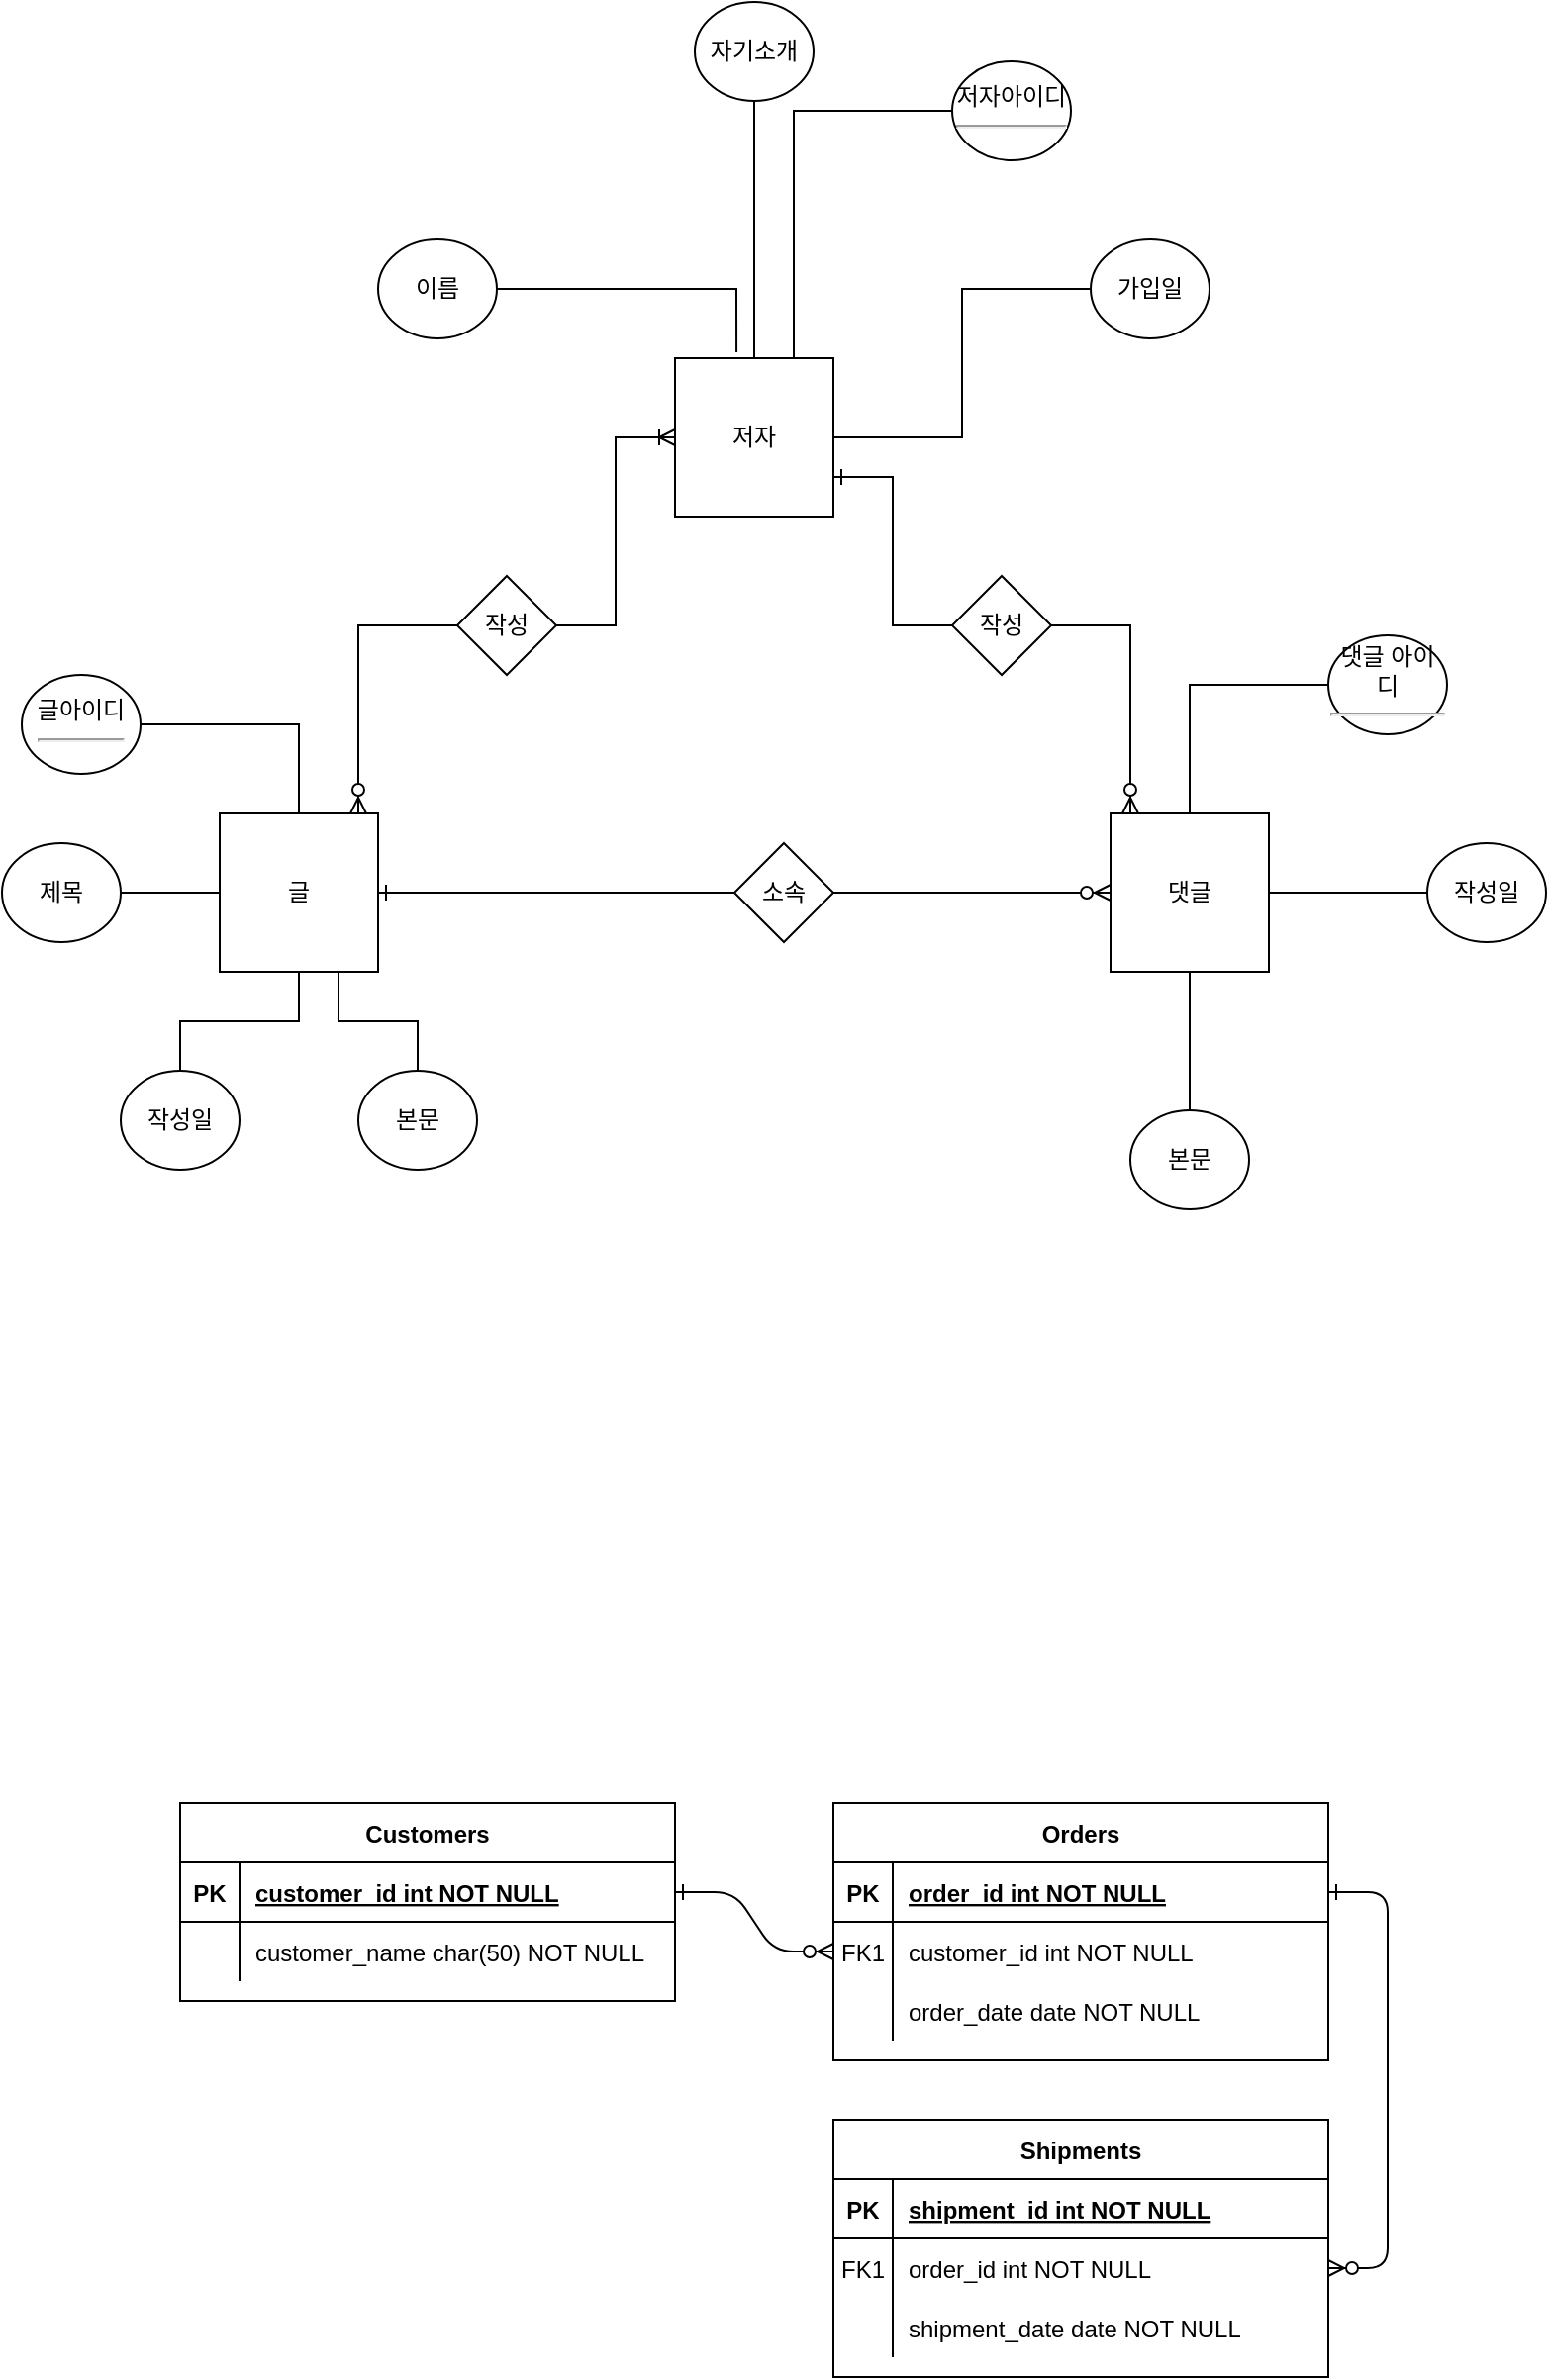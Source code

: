 <mxfile version="14.5.6" type="google"><diagram id="R2lEEEUBdFMjLlhIrx00" name="Page-1"><mxGraphModel dx="1426" dy="1926" grid="1" gridSize="10" guides="1" tooltips="1" connect="1" arrows="1" fold="1" page="1" pageScale="1" pageWidth="850" pageHeight="1100" math="0" shadow="0" extFonts="Permanent Marker^https://fonts.googleapis.com/css?family=Permanent+Marker"><root><mxCell id="0"/><mxCell id="1" parent="0"/><mxCell id="C-vyLk0tnHw3VtMMgP7b-1" value="" style="edgeStyle=entityRelationEdgeStyle;endArrow=ERzeroToMany;startArrow=ERone;endFill=1;startFill=0;" parent="1" source="C-vyLk0tnHw3VtMMgP7b-24" target="C-vyLk0tnHw3VtMMgP7b-6" edge="1"><mxGeometry width="100" height="100" relative="1" as="geometry"><mxPoint x="340" y="720" as="sourcePoint"/><mxPoint x="440" y="620" as="targetPoint"/></mxGeometry></mxCell><mxCell id="C-vyLk0tnHw3VtMMgP7b-12" value="" style="edgeStyle=entityRelationEdgeStyle;endArrow=ERzeroToMany;startArrow=ERone;endFill=1;startFill=0;" parent="1" source="C-vyLk0tnHw3VtMMgP7b-3" target="C-vyLk0tnHw3VtMMgP7b-17" edge="1"><mxGeometry width="100" height="100" relative="1" as="geometry"><mxPoint x="400" y="180" as="sourcePoint"/><mxPoint x="460" y="205" as="targetPoint"/></mxGeometry></mxCell><mxCell id="C-vyLk0tnHw3VtMMgP7b-2" value="Orders" style="shape=table;startSize=30;container=1;collapsible=1;childLayout=tableLayout;fixedRows=1;rowLines=0;fontStyle=1;align=center;resizeLast=1;" parent="1" vertex="1"><mxGeometry x="450" y="120" width="250" height="130" as="geometry"/></mxCell><mxCell id="C-vyLk0tnHw3VtMMgP7b-3" value="" style="shape=partialRectangle;collapsible=0;dropTarget=0;pointerEvents=0;fillColor=none;points=[[0,0.5],[1,0.5]];portConstraint=eastwest;top=0;left=0;right=0;bottom=1;" parent="C-vyLk0tnHw3VtMMgP7b-2" vertex="1"><mxGeometry y="30" width="250" height="30" as="geometry"/></mxCell><mxCell id="C-vyLk0tnHw3VtMMgP7b-4" value="PK" style="shape=partialRectangle;overflow=hidden;connectable=0;fillColor=none;top=0;left=0;bottom=0;right=0;fontStyle=1;" parent="C-vyLk0tnHw3VtMMgP7b-3" vertex="1"><mxGeometry width="30" height="30" as="geometry"/></mxCell><mxCell id="C-vyLk0tnHw3VtMMgP7b-5" value="order_id int NOT NULL " style="shape=partialRectangle;overflow=hidden;connectable=0;fillColor=none;top=0;left=0;bottom=0;right=0;align=left;spacingLeft=6;fontStyle=5;" parent="C-vyLk0tnHw3VtMMgP7b-3" vertex="1"><mxGeometry x="30" width="220" height="30" as="geometry"/></mxCell><mxCell id="C-vyLk0tnHw3VtMMgP7b-6" value="" style="shape=partialRectangle;collapsible=0;dropTarget=0;pointerEvents=0;fillColor=none;points=[[0,0.5],[1,0.5]];portConstraint=eastwest;top=0;left=0;right=0;bottom=0;" parent="C-vyLk0tnHw3VtMMgP7b-2" vertex="1"><mxGeometry y="60" width="250" height="30" as="geometry"/></mxCell><mxCell id="C-vyLk0tnHw3VtMMgP7b-7" value="FK1" style="shape=partialRectangle;overflow=hidden;connectable=0;fillColor=none;top=0;left=0;bottom=0;right=0;" parent="C-vyLk0tnHw3VtMMgP7b-6" vertex="1"><mxGeometry width="30" height="30" as="geometry"/></mxCell><mxCell id="C-vyLk0tnHw3VtMMgP7b-8" value="customer_id int NOT NULL" style="shape=partialRectangle;overflow=hidden;connectable=0;fillColor=none;top=0;left=0;bottom=0;right=0;align=left;spacingLeft=6;" parent="C-vyLk0tnHw3VtMMgP7b-6" vertex="1"><mxGeometry x="30" width="220" height="30" as="geometry"/></mxCell><mxCell id="C-vyLk0tnHw3VtMMgP7b-9" value="" style="shape=partialRectangle;collapsible=0;dropTarget=0;pointerEvents=0;fillColor=none;points=[[0,0.5],[1,0.5]];portConstraint=eastwest;top=0;left=0;right=0;bottom=0;" parent="C-vyLk0tnHw3VtMMgP7b-2" vertex="1"><mxGeometry y="90" width="250" height="30" as="geometry"/></mxCell><mxCell id="C-vyLk0tnHw3VtMMgP7b-10" value="" style="shape=partialRectangle;overflow=hidden;connectable=0;fillColor=none;top=0;left=0;bottom=0;right=0;" parent="C-vyLk0tnHw3VtMMgP7b-9" vertex="1"><mxGeometry width="30" height="30" as="geometry"/></mxCell><mxCell id="C-vyLk0tnHw3VtMMgP7b-11" value="order_date date NOT NULL" style="shape=partialRectangle;overflow=hidden;connectable=0;fillColor=none;top=0;left=0;bottom=0;right=0;align=left;spacingLeft=6;" parent="C-vyLk0tnHw3VtMMgP7b-9" vertex="1"><mxGeometry x="30" width="220" height="30" as="geometry"/></mxCell><mxCell id="C-vyLk0tnHw3VtMMgP7b-13" value="Shipments" style="shape=table;startSize=30;container=1;collapsible=1;childLayout=tableLayout;fixedRows=1;rowLines=0;fontStyle=1;align=center;resizeLast=1;" parent="1" vertex="1"><mxGeometry x="450" y="280" width="250" height="130" as="geometry"/></mxCell><mxCell id="C-vyLk0tnHw3VtMMgP7b-14" value="" style="shape=partialRectangle;collapsible=0;dropTarget=0;pointerEvents=0;fillColor=none;points=[[0,0.5],[1,0.5]];portConstraint=eastwest;top=0;left=0;right=0;bottom=1;" parent="C-vyLk0tnHw3VtMMgP7b-13" vertex="1"><mxGeometry y="30" width="250" height="30" as="geometry"/></mxCell><mxCell id="C-vyLk0tnHw3VtMMgP7b-15" value="PK" style="shape=partialRectangle;overflow=hidden;connectable=0;fillColor=none;top=0;left=0;bottom=0;right=0;fontStyle=1;" parent="C-vyLk0tnHw3VtMMgP7b-14" vertex="1"><mxGeometry width="30" height="30" as="geometry"/></mxCell><mxCell id="C-vyLk0tnHw3VtMMgP7b-16" value="shipment_id int NOT NULL " style="shape=partialRectangle;overflow=hidden;connectable=0;fillColor=none;top=0;left=0;bottom=0;right=0;align=left;spacingLeft=6;fontStyle=5;" parent="C-vyLk0tnHw3VtMMgP7b-14" vertex="1"><mxGeometry x="30" width="220" height="30" as="geometry"/></mxCell><mxCell id="C-vyLk0tnHw3VtMMgP7b-17" value="" style="shape=partialRectangle;collapsible=0;dropTarget=0;pointerEvents=0;fillColor=none;points=[[0,0.5],[1,0.5]];portConstraint=eastwest;top=0;left=0;right=0;bottom=0;" parent="C-vyLk0tnHw3VtMMgP7b-13" vertex="1"><mxGeometry y="60" width="250" height="30" as="geometry"/></mxCell><mxCell id="C-vyLk0tnHw3VtMMgP7b-18" value="FK1" style="shape=partialRectangle;overflow=hidden;connectable=0;fillColor=none;top=0;left=0;bottom=0;right=0;" parent="C-vyLk0tnHw3VtMMgP7b-17" vertex="1"><mxGeometry width="30" height="30" as="geometry"/></mxCell><mxCell id="C-vyLk0tnHw3VtMMgP7b-19" value="order_id int NOT NULL" style="shape=partialRectangle;overflow=hidden;connectable=0;fillColor=none;top=0;left=0;bottom=0;right=0;align=left;spacingLeft=6;" parent="C-vyLk0tnHw3VtMMgP7b-17" vertex="1"><mxGeometry x="30" width="220" height="30" as="geometry"/></mxCell><mxCell id="C-vyLk0tnHw3VtMMgP7b-20" value="" style="shape=partialRectangle;collapsible=0;dropTarget=0;pointerEvents=0;fillColor=none;points=[[0,0.5],[1,0.5]];portConstraint=eastwest;top=0;left=0;right=0;bottom=0;" parent="C-vyLk0tnHw3VtMMgP7b-13" vertex="1"><mxGeometry y="90" width="250" height="30" as="geometry"/></mxCell><mxCell id="C-vyLk0tnHw3VtMMgP7b-21" value="" style="shape=partialRectangle;overflow=hidden;connectable=0;fillColor=none;top=0;left=0;bottom=0;right=0;" parent="C-vyLk0tnHw3VtMMgP7b-20" vertex="1"><mxGeometry width="30" height="30" as="geometry"/></mxCell><mxCell id="C-vyLk0tnHw3VtMMgP7b-22" value="shipment_date date NOT NULL" style="shape=partialRectangle;overflow=hidden;connectable=0;fillColor=none;top=0;left=0;bottom=0;right=0;align=left;spacingLeft=6;" parent="C-vyLk0tnHw3VtMMgP7b-20" vertex="1"><mxGeometry x="30" width="220" height="30" as="geometry"/></mxCell><mxCell id="C-vyLk0tnHw3VtMMgP7b-23" value="Customers" style="shape=table;startSize=30;container=1;collapsible=1;childLayout=tableLayout;fixedRows=1;rowLines=0;fontStyle=1;align=center;resizeLast=1;" parent="1" vertex="1"><mxGeometry x="120" y="120" width="250" height="100" as="geometry"/></mxCell><mxCell id="C-vyLk0tnHw3VtMMgP7b-24" value="" style="shape=partialRectangle;collapsible=0;dropTarget=0;pointerEvents=0;fillColor=none;points=[[0,0.5],[1,0.5]];portConstraint=eastwest;top=0;left=0;right=0;bottom=1;" parent="C-vyLk0tnHw3VtMMgP7b-23" vertex="1"><mxGeometry y="30" width="250" height="30" as="geometry"/></mxCell><mxCell id="C-vyLk0tnHw3VtMMgP7b-25" value="PK" style="shape=partialRectangle;overflow=hidden;connectable=0;fillColor=none;top=0;left=0;bottom=0;right=0;fontStyle=1;" parent="C-vyLk0tnHw3VtMMgP7b-24" vertex="1"><mxGeometry width="30" height="30" as="geometry"/></mxCell><mxCell id="C-vyLk0tnHw3VtMMgP7b-26" value="customer_id int NOT NULL " style="shape=partialRectangle;overflow=hidden;connectable=0;fillColor=none;top=0;left=0;bottom=0;right=0;align=left;spacingLeft=6;fontStyle=5;" parent="C-vyLk0tnHw3VtMMgP7b-24" vertex="1"><mxGeometry x="30" width="220" height="30" as="geometry"/></mxCell><mxCell id="C-vyLk0tnHw3VtMMgP7b-27" value="" style="shape=partialRectangle;collapsible=0;dropTarget=0;pointerEvents=0;fillColor=none;points=[[0,0.5],[1,0.5]];portConstraint=eastwest;top=0;left=0;right=0;bottom=0;" parent="C-vyLk0tnHw3VtMMgP7b-23" vertex="1"><mxGeometry y="60" width="250" height="30" as="geometry"/></mxCell><mxCell id="C-vyLk0tnHw3VtMMgP7b-28" value="" style="shape=partialRectangle;overflow=hidden;connectable=0;fillColor=none;top=0;left=0;bottom=0;right=0;" parent="C-vyLk0tnHw3VtMMgP7b-27" vertex="1"><mxGeometry width="30" height="30" as="geometry"/></mxCell><mxCell id="C-vyLk0tnHw3VtMMgP7b-29" value="customer_name char(50) NOT NULL" style="shape=partialRectangle;overflow=hidden;connectable=0;fillColor=none;top=0;left=0;bottom=0;right=0;align=left;spacingLeft=6;" parent="C-vyLk0tnHw3VtMMgP7b-27" vertex="1"><mxGeometry x="30" width="220" height="30" as="geometry"/></mxCell><mxCell id="mGtmC3ZQwFjqiNKE7mnN-1" value="저자" style="whiteSpace=wrap;html=1;aspect=fixed;" vertex="1" parent="1"><mxGeometry x="370" y="-610" width="80" height="80" as="geometry"/></mxCell><mxCell id="mGtmC3ZQwFjqiNKE7mnN-2" value="글" style="whiteSpace=wrap;html=1;aspect=fixed;" vertex="1" parent="1"><mxGeometry x="140" y="-380" width="80" height="80" as="geometry"/></mxCell><mxCell id="mGtmC3ZQwFjqiNKE7mnN-3" value="댓글" style="whiteSpace=wrap;html=1;aspect=fixed;" vertex="1" parent="1"><mxGeometry x="590" y="-380" width="80" height="80" as="geometry"/></mxCell><mxCell id="mGtmC3ZQwFjqiNKE7mnN-7" style="edgeStyle=orthogonalEdgeStyle;rounded=0;orthogonalLoop=1;jettySize=auto;html=1;endArrow=none;endFill=0;" edge="1" parent="1" source="mGtmC3ZQwFjqiNKE7mnN-4" target="mGtmC3ZQwFjqiNKE7mnN-2"><mxGeometry relative="1" as="geometry"/></mxCell><mxCell id="mGtmC3ZQwFjqiNKE7mnN-4" value="제목" style="ellipse;whiteSpace=wrap;html=1;" vertex="1" parent="1"><mxGeometry x="30" y="-365" width="60" height="50" as="geometry"/></mxCell><mxCell id="mGtmC3ZQwFjqiNKE7mnN-8" style="edgeStyle=orthogonalEdgeStyle;rounded=0;orthogonalLoop=1;jettySize=auto;html=1;endArrow=none;endFill=0;" edge="1" parent="1" source="mGtmC3ZQwFjqiNKE7mnN-5" target="mGtmC3ZQwFjqiNKE7mnN-2"><mxGeometry relative="1" as="geometry"/></mxCell><mxCell id="mGtmC3ZQwFjqiNKE7mnN-5" value="작성일" style="ellipse;whiteSpace=wrap;html=1;" vertex="1" parent="1"><mxGeometry x="90" y="-250" width="60" height="50" as="geometry"/></mxCell><mxCell id="mGtmC3ZQwFjqiNKE7mnN-9" style="edgeStyle=orthogonalEdgeStyle;rounded=0;orthogonalLoop=1;jettySize=auto;html=1;entryX=0.75;entryY=1;entryDx=0;entryDy=0;endArrow=none;endFill=0;" edge="1" parent="1" source="mGtmC3ZQwFjqiNKE7mnN-6" target="mGtmC3ZQwFjqiNKE7mnN-2"><mxGeometry relative="1" as="geometry"/></mxCell><mxCell id="mGtmC3ZQwFjqiNKE7mnN-6" value="본문" style="ellipse;whiteSpace=wrap;html=1;" vertex="1" parent="1"><mxGeometry x="210" y="-250" width="60" height="50" as="geometry"/></mxCell><mxCell id="mGtmC3ZQwFjqiNKE7mnN-19" style="edgeStyle=orthogonalEdgeStyle;rounded=0;orthogonalLoop=1;jettySize=auto;html=1;entryX=0.5;entryY=0;entryDx=0;entryDy=0;endArrow=none;endFill=0;strokeColor=#000000;" edge="1" parent="1" source="mGtmC3ZQwFjqiNKE7mnN-10" target="mGtmC3ZQwFjqiNKE7mnN-1"><mxGeometry relative="1" as="geometry"/></mxCell><mxCell id="mGtmC3ZQwFjqiNKE7mnN-10" value="자기소개" style="ellipse;whiteSpace=wrap;html=1;" vertex="1" parent="1"><mxGeometry x="380" y="-790" width="60" height="50" as="geometry"/></mxCell><mxCell id="mGtmC3ZQwFjqiNKE7mnN-26" style="edgeStyle=orthogonalEdgeStyle;rounded=0;orthogonalLoop=1;jettySize=auto;html=1;entryX=1;entryY=0.5;entryDx=0;entryDy=0;endArrow=none;endFill=0;" edge="1" parent="1" source="mGtmC3ZQwFjqiNKE7mnN-11" target="mGtmC3ZQwFjqiNKE7mnN-1"><mxGeometry relative="1" as="geometry"/></mxCell><mxCell id="mGtmC3ZQwFjqiNKE7mnN-11" value="가입일" style="ellipse;whiteSpace=wrap;html=1;" vertex="1" parent="1"><mxGeometry x="580" y="-670" width="60" height="50" as="geometry"/></mxCell><mxCell id="mGtmC3ZQwFjqiNKE7mnN-15" style="edgeStyle=orthogonalEdgeStyle;rounded=0;orthogonalLoop=1;jettySize=auto;html=1;endArrow=none;endFill=0;strokeColor=#000000;" edge="1" parent="1" source="mGtmC3ZQwFjqiNKE7mnN-12" target="mGtmC3ZQwFjqiNKE7mnN-3"><mxGeometry relative="1" as="geometry"/></mxCell><mxCell id="mGtmC3ZQwFjqiNKE7mnN-12" value="본문" style="ellipse;whiteSpace=wrap;html=1;" vertex="1" parent="1"><mxGeometry x="600" y="-230" width="60" height="50" as="geometry"/></mxCell><mxCell id="mGtmC3ZQwFjqiNKE7mnN-16" style="edgeStyle=orthogonalEdgeStyle;rounded=0;orthogonalLoop=1;jettySize=auto;html=1;entryX=1;entryY=0.5;entryDx=0;entryDy=0;endArrow=none;endFill=0;strokeColor=#000000;" edge="1" parent="1" source="mGtmC3ZQwFjqiNKE7mnN-13" target="mGtmC3ZQwFjqiNKE7mnN-3"><mxGeometry relative="1" as="geometry"/></mxCell><mxCell id="mGtmC3ZQwFjqiNKE7mnN-13" value="작성일" style="ellipse;whiteSpace=wrap;html=1;" vertex="1" parent="1"><mxGeometry x="750" y="-365" width="60" height="50" as="geometry"/></mxCell><mxCell id="mGtmC3ZQwFjqiNKE7mnN-18" style="edgeStyle=orthogonalEdgeStyle;rounded=0;orthogonalLoop=1;jettySize=auto;html=1;entryX=0.388;entryY=-0.037;entryDx=0;entryDy=0;entryPerimeter=0;endArrow=none;endFill=0;strokeColor=#000000;" edge="1" parent="1" source="mGtmC3ZQwFjqiNKE7mnN-14" target="mGtmC3ZQwFjqiNKE7mnN-1"><mxGeometry relative="1" as="geometry"/></mxCell><mxCell id="mGtmC3ZQwFjqiNKE7mnN-14" value="이름" style="ellipse;whiteSpace=wrap;html=1;" vertex="1" parent="1"><mxGeometry x="220" y="-670" width="60" height="50" as="geometry"/></mxCell><mxCell id="mGtmC3ZQwFjqiNKE7mnN-21" style="edgeStyle=orthogonalEdgeStyle;rounded=0;orthogonalLoop=1;jettySize=auto;html=1;entryX=0.5;entryY=0;entryDx=0;entryDy=0;endArrow=none;endFill=0;" edge="1" parent="1" source="mGtmC3ZQwFjqiNKE7mnN-20" target="mGtmC3ZQwFjqiNKE7mnN-2"><mxGeometry relative="1" as="geometry"/></mxCell><mxCell id="mGtmC3ZQwFjqiNKE7mnN-20" value="글아이디&lt;hr&gt;" style="ellipse;whiteSpace=wrap;html=1;" vertex="1" parent="1"><mxGeometry x="40" y="-450" width="60" height="50" as="geometry"/></mxCell><mxCell id="mGtmC3ZQwFjqiNKE7mnN-24" style="edgeStyle=orthogonalEdgeStyle;rounded=0;orthogonalLoop=1;jettySize=auto;html=1;endArrow=none;endFill=0;" edge="1" parent="1" source="mGtmC3ZQwFjqiNKE7mnN-22" target="mGtmC3ZQwFjqiNKE7mnN-3"><mxGeometry relative="1" as="geometry"/></mxCell><mxCell id="mGtmC3ZQwFjqiNKE7mnN-22" value="댓글 아이디&lt;hr&gt;" style="ellipse;whiteSpace=wrap;html=1;" vertex="1" parent="1"><mxGeometry x="700" y="-470" width="60" height="50" as="geometry"/></mxCell><mxCell id="mGtmC3ZQwFjqiNKE7mnN-27" style="edgeStyle=orthogonalEdgeStyle;rounded=0;orthogonalLoop=1;jettySize=auto;html=1;entryX=0.75;entryY=0;entryDx=0;entryDy=0;endArrow=none;endFill=0;" edge="1" parent="1" source="mGtmC3ZQwFjqiNKE7mnN-23" target="mGtmC3ZQwFjqiNKE7mnN-1"><mxGeometry relative="1" as="geometry"/></mxCell><mxCell id="mGtmC3ZQwFjqiNKE7mnN-23" value="저자아이디&lt;hr&gt;" style="ellipse;whiteSpace=wrap;html=1;" vertex="1" parent="1"><mxGeometry x="510" y="-760" width="60" height="50" as="geometry"/></mxCell><mxCell id="mGtmC3ZQwFjqiNKE7mnN-34" style="edgeStyle=orthogonalEdgeStyle;rounded=0;orthogonalLoop=1;jettySize=auto;html=1;entryX=0.875;entryY=0;entryDx=0;entryDy=0;entryPerimeter=0;endArrow=ERzeroToMany;endFill=1;" edge="1" parent="1" source="mGtmC3ZQwFjqiNKE7mnN-29" target="mGtmC3ZQwFjqiNKE7mnN-2"><mxGeometry relative="1" as="geometry"/></mxCell><mxCell id="mGtmC3ZQwFjqiNKE7mnN-35" style="edgeStyle=orthogonalEdgeStyle;rounded=0;orthogonalLoop=1;jettySize=auto;html=1;entryX=0;entryY=0.5;entryDx=0;entryDy=0;endArrow=ERoneToMany;endFill=0;" edge="1" parent="1" source="mGtmC3ZQwFjqiNKE7mnN-29" target="mGtmC3ZQwFjqiNKE7mnN-1"><mxGeometry relative="1" as="geometry"/></mxCell><mxCell id="mGtmC3ZQwFjqiNKE7mnN-29" value="작성" style="rhombus;whiteSpace=wrap;html=1;" vertex="1" parent="1"><mxGeometry x="260" y="-500" width="50" height="50" as="geometry"/></mxCell><mxCell id="mGtmC3ZQwFjqiNKE7mnN-36" style="edgeStyle=orthogonalEdgeStyle;rounded=0;orthogonalLoop=1;jettySize=auto;html=1;entryX=0.125;entryY=0;entryDx=0;entryDy=0;entryPerimeter=0;endArrow=ERzeroToMany;endFill=1;" edge="1" parent="1" source="mGtmC3ZQwFjqiNKE7mnN-30" target="mGtmC3ZQwFjqiNKE7mnN-3"><mxGeometry relative="1" as="geometry"/></mxCell><mxCell id="mGtmC3ZQwFjqiNKE7mnN-37" style="edgeStyle=orthogonalEdgeStyle;rounded=0;orthogonalLoop=1;jettySize=auto;html=1;entryX=1;entryY=0.75;entryDx=0;entryDy=0;endArrow=ERone;endFill=0;" edge="1" parent="1" source="mGtmC3ZQwFjqiNKE7mnN-30" target="mGtmC3ZQwFjqiNKE7mnN-1"><mxGeometry relative="1" as="geometry"/></mxCell><mxCell id="mGtmC3ZQwFjqiNKE7mnN-30" value="작성" style="rhombus;whiteSpace=wrap;html=1;" vertex="1" parent="1"><mxGeometry x="510" y="-500" width="50" height="50" as="geometry"/></mxCell><mxCell id="mGtmC3ZQwFjqiNKE7mnN-32" style="edgeStyle=orthogonalEdgeStyle;rounded=0;orthogonalLoop=1;jettySize=auto;html=1;entryX=1;entryY=0.5;entryDx=0;entryDy=0;endArrow=ERone;endFill=0;" edge="1" parent="1" source="mGtmC3ZQwFjqiNKE7mnN-31" target="mGtmC3ZQwFjqiNKE7mnN-2"><mxGeometry relative="1" as="geometry"/></mxCell><mxCell id="mGtmC3ZQwFjqiNKE7mnN-33" style="edgeStyle=orthogonalEdgeStyle;rounded=0;orthogonalLoop=1;jettySize=auto;html=1;entryX=0;entryY=0.5;entryDx=0;entryDy=0;endArrow=ERzeroToMany;endFill=1;" edge="1" parent="1" source="mGtmC3ZQwFjqiNKE7mnN-31" target="mGtmC3ZQwFjqiNKE7mnN-3"><mxGeometry relative="1" as="geometry"/></mxCell><mxCell id="mGtmC3ZQwFjqiNKE7mnN-31" value="소속" style="rhombus;whiteSpace=wrap;html=1;" vertex="1" parent="1"><mxGeometry x="400" y="-365" width="50" height="50" as="geometry"/></mxCell></root></mxGraphModel></diagram></mxfile>